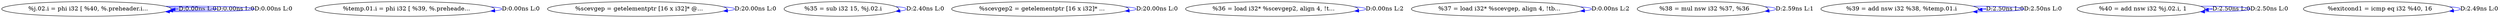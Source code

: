 digraph {
Node0x2b164c0[label="  %j.02.i = phi i32 [ %40, %.preheader.i..."];
Node0x2b164c0 -> Node0x2b164c0[label="D:0.00ns L:0",color=blue];
Node0x2b164c0 -> Node0x2b164c0[label="D:0.00ns L:0",color=blue];
Node0x2b164c0 -> Node0x2b164c0[label="D:0.00ns L:0",color=blue];
Node0x2b165a0[label="  %temp.01.i = phi i32 [ %39, %.preheade..."];
Node0x2b165a0 -> Node0x2b165a0[label="D:0.00ns L:0",color=blue];
Node0x2b16680[label="  %scevgep = getelementptr [16 x i32]* @..."];
Node0x2b16680 -> Node0x2b16680[label="D:20.00ns L:0",color=blue];
Node0x2b16760[label="  %35 = sub i32 15, %j.02.i"];
Node0x2b16760 -> Node0x2b16760[label="D:2.40ns L:0",color=blue];
Node0x2b16840[label="  %scevgep2 = getelementptr [16 x i32]* ..."];
Node0x2b16840 -> Node0x2b16840[label="D:20.00ns L:0",color=blue];
Node0x2b16920[label="  %36 = load i32* %scevgep2, align 4, !t..."];
Node0x2b16920 -> Node0x2b16920[label="D:0.00ns L:2",color=blue];
Node0x2b16a00[label="  %37 = load i32* %scevgep, align 4, !tb..."];
Node0x2b16a00 -> Node0x2b16a00[label="D:0.00ns L:2",color=blue];
Node0x2b16ae0[label="  %38 = mul nsw i32 %37, %36"];
Node0x2b16ae0 -> Node0x2b16ae0[label="D:2.59ns L:1",color=blue];
Node0x2b16bc0[label="  %39 = add nsw i32 %38, %temp.01.i"];
Node0x2b16bc0 -> Node0x2b16bc0[label="D:2.50ns L:0",color=blue];
Node0x2b16bc0 -> Node0x2b16bc0[label="D:2.50ns L:0",color=blue];
Node0x2b16ca0[label="  %40 = add nsw i32 %j.02.i, 1"];
Node0x2b16ca0 -> Node0x2b16ca0[label="D:2.50ns L:0",color=blue];
Node0x2b16ca0 -> Node0x2b16ca0[label="D:2.50ns L:0",color=blue];
Node0x2b16d80[label="  %exitcond1 = icmp eq i32 %40, 16"];
Node0x2b16d80 -> Node0x2b16d80[label="D:2.49ns L:0",color=blue];
}

